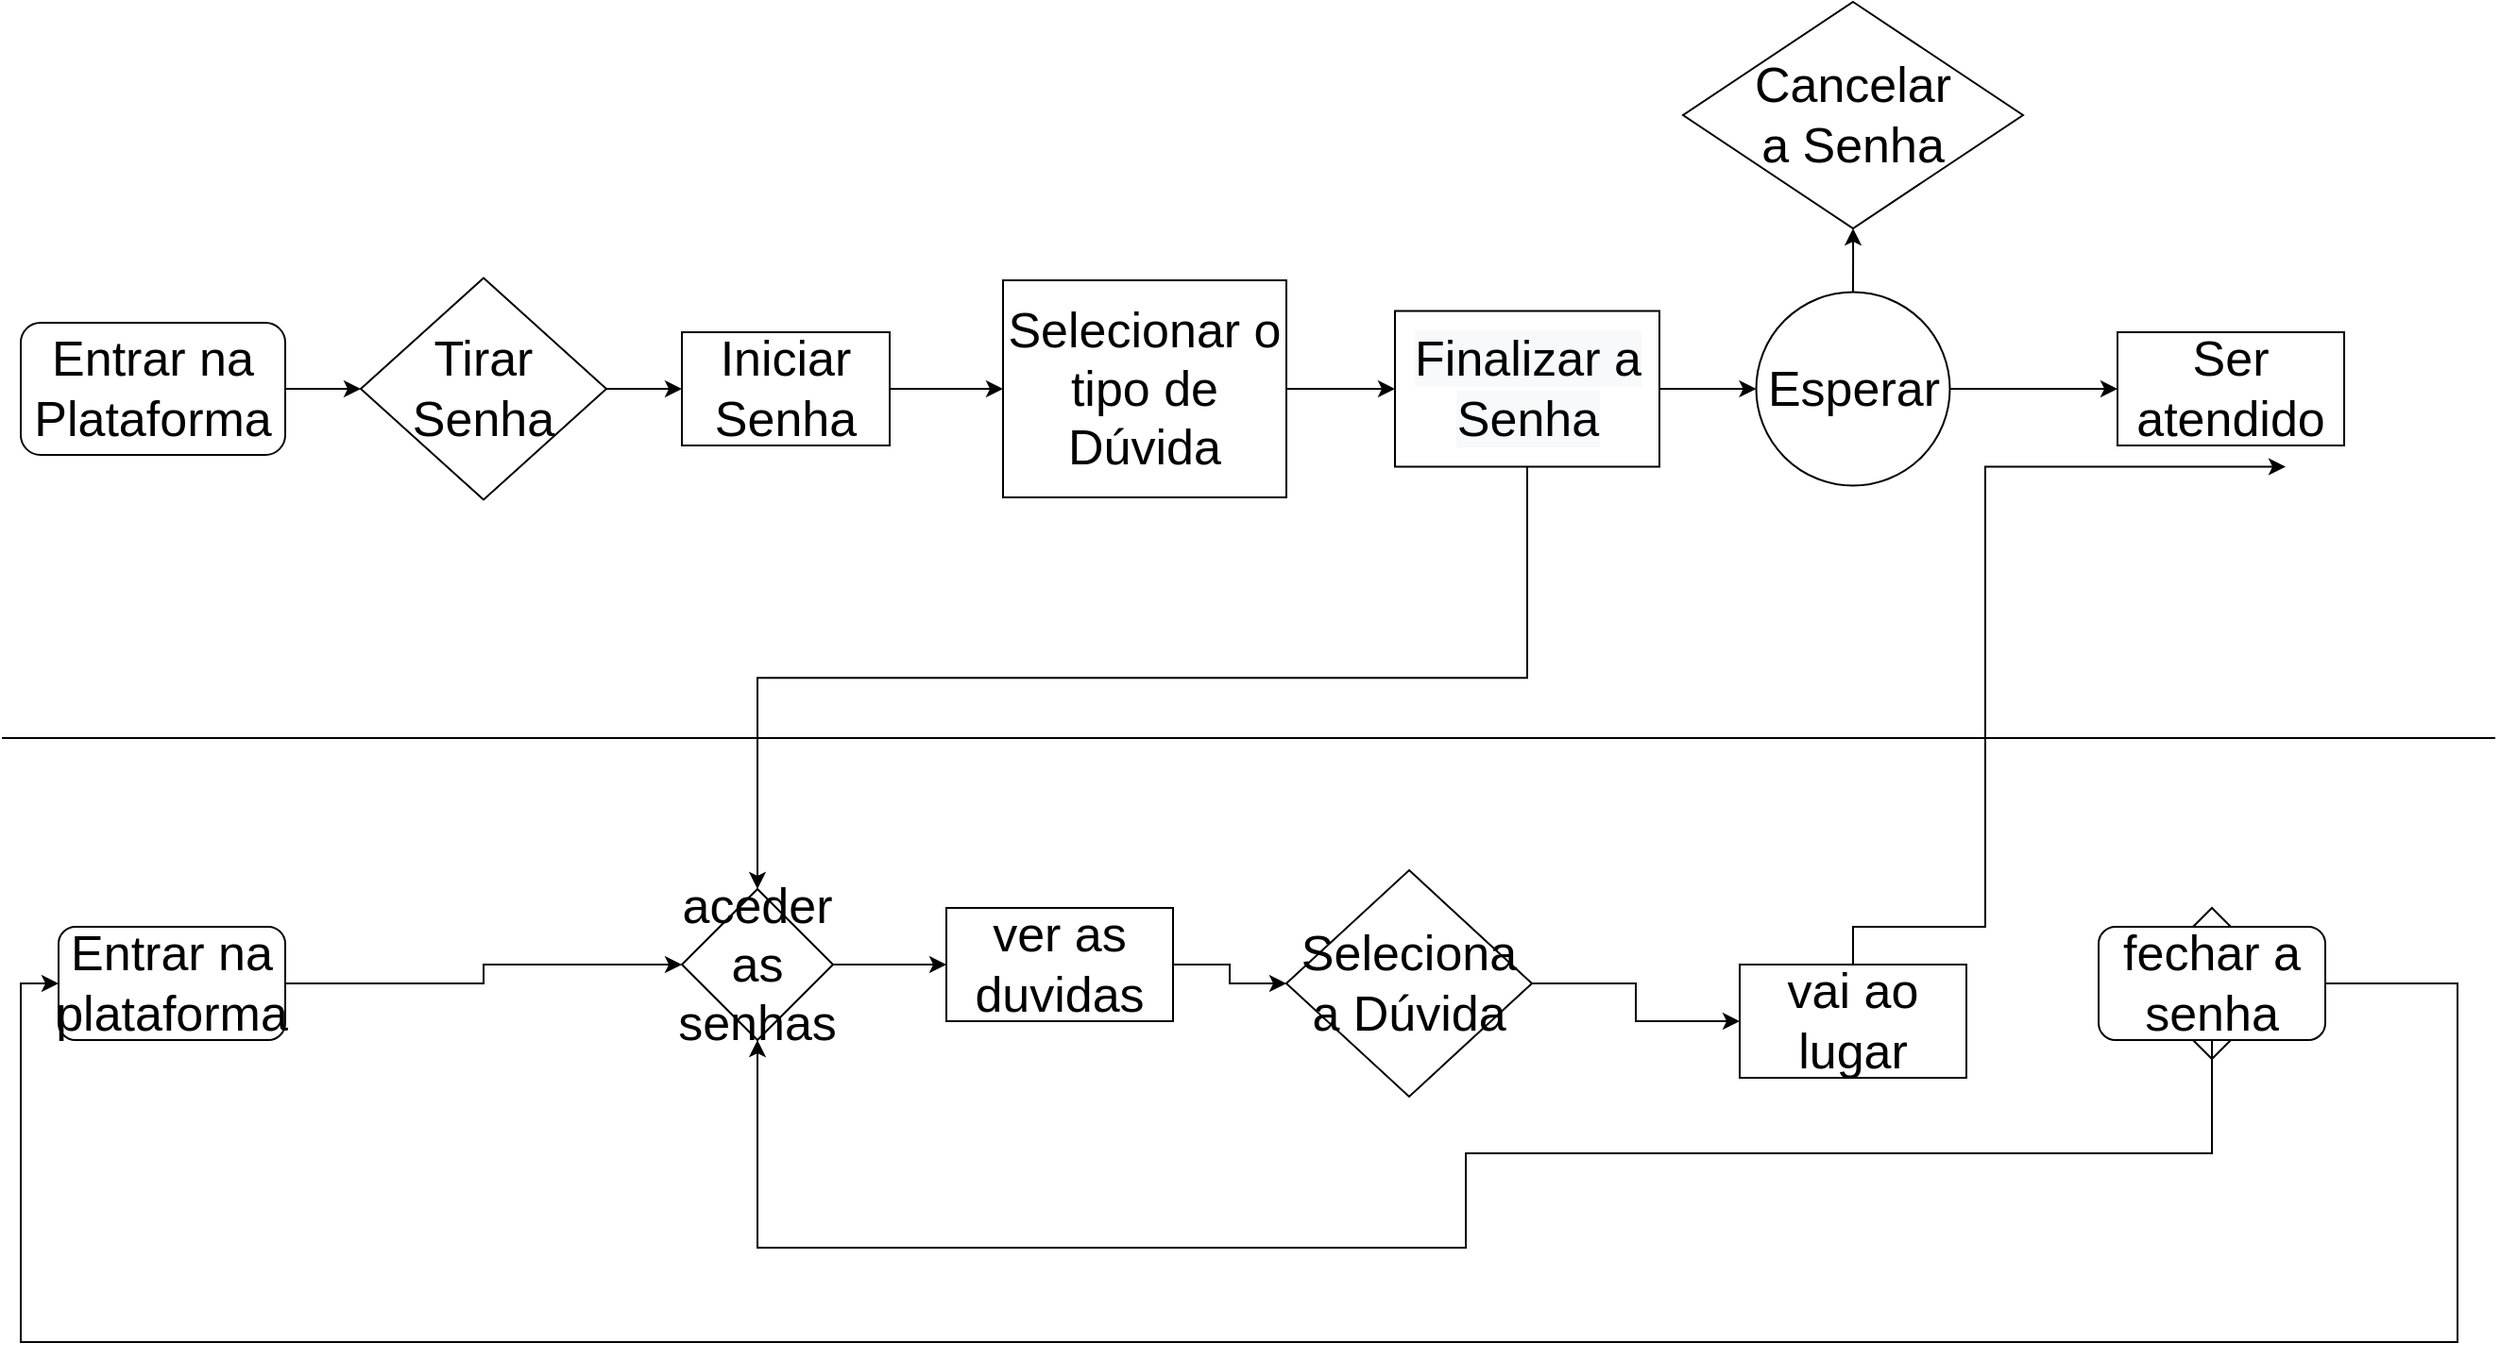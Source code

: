 <mxfile version="17.4.6" type="github">
  <diagram id="VqeVfdAjm5QrABPjtbQZ" name="Page-1">
    <mxGraphModel dx="1750" dy="2042" grid="1" gridSize="10" guides="1" tooltips="1" connect="1" arrows="1" fold="1" page="1" pageScale="1" pageWidth="827" pageHeight="1169" math="0" shadow="0">
      <root>
        <mxCell id="0" />
        <mxCell id="1" parent="0" />
        <mxCell id="rr1evjd3cK3BUrG2ZG_5-54" style="edgeStyle=orthogonalEdgeStyle;rounded=0;orthogonalLoop=1;jettySize=auto;html=1;exitX=1;exitY=0.5;exitDx=0;exitDy=0;entryX=0;entryY=0.5;entryDx=0;entryDy=0;fontSize=26;" edge="1" parent="1" source="rr1evjd3cK3BUrG2ZG_5-2" target="rr1evjd3cK3BUrG2ZG_5-11">
          <mxGeometry relative="1" as="geometry" />
        </mxCell>
        <mxCell id="rr1evjd3cK3BUrG2ZG_5-2" value="&lt;font style=&quot;font-size: 26px&quot;&gt;Entrar na Plataforma&lt;/font&gt;" style="rounded=1;whiteSpace=wrap;html=1;" vertex="1" parent="1">
          <mxGeometry x="50" y="140" width="140" height="70" as="geometry" />
        </mxCell>
        <mxCell id="rr1evjd3cK3BUrG2ZG_5-59" style="edgeStyle=orthogonalEdgeStyle;rounded=0;orthogonalLoop=1;jettySize=auto;html=1;entryX=0.5;entryY=1;entryDx=0;entryDy=0;fontSize=26;" edge="1" parent="1" source="rr1evjd3cK3BUrG2ZG_5-9" target="rr1evjd3cK3BUrG2ZG_5-16">
          <mxGeometry relative="1" as="geometry" />
        </mxCell>
        <mxCell id="rr1evjd3cK3BUrG2ZG_5-61" style="edgeStyle=orthogonalEdgeStyle;rounded=0;orthogonalLoop=1;jettySize=auto;html=1;entryX=0;entryY=0.5;entryDx=0;entryDy=0;fontSize=26;" edge="1" parent="1" source="rr1evjd3cK3BUrG2ZG_5-9" target="rr1evjd3cK3BUrG2ZG_5-20">
          <mxGeometry relative="1" as="geometry" />
        </mxCell>
        <mxCell id="rr1evjd3cK3BUrG2ZG_5-9" value="Esperar" style="ellipse;whiteSpace=wrap;html=1;aspect=fixed;fontSize=26;" vertex="1" parent="1">
          <mxGeometry x="968.75" y="123.75" width="102.5" height="102.5" as="geometry" />
        </mxCell>
        <mxCell id="rr1evjd3cK3BUrG2ZG_5-58" style="edgeStyle=orthogonalEdgeStyle;rounded=0;orthogonalLoop=1;jettySize=auto;html=1;entryX=0;entryY=0.5;entryDx=0;entryDy=0;fontSize=26;" edge="1" parent="1" source="rr1evjd3cK3BUrG2ZG_5-10" target="rr1evjd3cK3BUrG2ZG_5-13">
          <mxGeometry relative="1" as="geometry" />
        </mxCell>
        <mxCell id="rr1evjd3cK3BUrG2ZG_5-10" value="Iniciar&lt;br&gt;Senha" style="rounded=0;whiteSpace=wrap;html=1;fontSize=26;" vertex="1" parent="1">
          <mxGeometry x="400" y="145" width="110" height="60" as="geometry" />
        </mxCell>
        <mxCell id="rr1evjd3cK3BUrG2ZG_5-57" style="edgeStyle=orthogonalEdgeStyle;rounded=0;orthogonalLoop=1;jettySize=auto;html=1;entryX=0;entryY=0.5;entryDx=0;entryDy=0;fontSize=26;" edge="1" parent="1" source="rr1evjd3cK3BUrG2ZG_5-11" target="rr1evjd3cK3BUrG2ZG_5-10">
          <mxGeometry relative="1" as="geometry" />
        </mxCell>
        <mxCell id="rr1evjd3cK3BUrG2ZG_5-11" value="Tirar Senha" style="rhombus;whiteSpace=wrap;html=1;fontSize=26;" vertex="1" parent="1">
          <mxGeometry x="230" y="116.25" width="130" height="117.5" as="geometry" />
        </mxCell>
        <mxCell id="rr1evjd3cK3BUrG2ZG_5-24" style="edgeStyle=orthogonalEdgeStyle;rounded=0;orthogonalLoop=1;jettySize=auto;html=1;entryX=0;entryY=0.5;entryDx=0;entryDy=0;fontSize=26;" edge="1" parent="1" source="rr1evjd3cK3BUrG2ZG_5-13" target="rr1evjd3cK3BUrG2ZG_5-14">
          <mxGeometry relative="1" as="geometry" />
        </mxCell>
        <mxCell id="rr1evjd3cK3BUrG2ZG_5-13" value="Selecionar o tipo de Dúvida" style="rounded=0;whiteSpace=wrap;html=1;fontSize=26;" vertex="1" parent="1">
          <mxGeometry x="570" y="117.5" width="150" height="115" as="geometry" />
        </mxCell>
        <mxCell id="rr1evjd3cK3BUrG2ZG_5-25" style="edgeStyle=orthogonalEdgeStyle;rounded=0;orthogonalLoop=1;jettySize=auto;html=1;entryX=0;entryY=0.5;entryDx=0;entryDy=0;fontSize=26;" edge="1" parent="1" source="rr1evjd3cK3BUrG2ZG_5-14" target="rr1evjd3cK3BUrG2ZG_5-9">
          <mxGeometry relative="1" as="geometry" />
        </mxCell>
        <mxCell id="rr1evjd3cK3BUrG2ZG_5-41" style="edgeStyle=orthogonalEdgeStyle;rounded=0;orthogonalLoop=1;jettySize=auto;html=1;exitX=0.5;exitY=1;exitDx=0;exitDy=0;entryX=0.5;entryY=0;entryDx=0;entryDy=0;fontSize=26;" edge="1" parent="1" source="rr1evjd3cK3BUrG2ZG_5-14" target="rr1evjd3cK3BUrG2ZG_5-29">
          <mxGeometry relative="1" as="geometry" />
        </mxCell>
        <mxCell id="rr1evjd3cK3BUrG2ZG_5-14" value="&lt;span style=&quot;color: rgb(0 , 0 , 0) ; font-family: &amp;#34;helvetica&amp;#34; ; font-size: 26px ; font-style: normal ; font-weight: normal ; letter-spacing: normal ; text-align: center ; text-indent: 0px ; text-transform: none ; word-spacing: 0px ; background-color: rgb(248 , 249 , 250) ; text-decoration: none ; display: inline ; float: none&quot;&gt;Finalizar a Senha&lt;/span&gt;" style="rounded=0;whiteSpace=wrap;html=1;fontSize=26;" vertex="1" parent="1">
          <mxGeometry x="777.5" y="133.75" width="140" height="82.5" as="geometry" />
        </mxCell>
        <mxCell id="rr1evjd3cK3BUrG2ZG_5-16" value="Cancelar &lt;br&gt;a Senha" style="rhombus;whiteSpace=wrap;html=1;fontSize=26;" vertex="1" parent="1">
          <mxGeometry x="930" y="-30" width="180" height="120" as="geometry" />
        </mxCell>
        <mxCell id="rr1evjd3cK3BUrG2ZG_5-20" value="Ser atendido" style="rounded=0;whiteSpace=wrap;html=1;fontSize=26;" vertex="1" parent="1">
          <mxGeometry x="1160" y="145" width="120" height="60" as="geometry" />
        </mxCell>
        <mxCell id="rr1evjd3cK3BUrG2ZG_5-21" value="" style="endArrow=none;html=1;rounded=0;fontSize=26;" edge="1" parent="1">
          <mxGeometry width="50" height="50" relative="1" as="geometry">
            <mxPoint x="40" y="360" as="sourcePoint" />
            <mxPoint x="1360" y="360" as="targetPoint" />
          </mxGeometry>
        </mxCell>
        <mxCell id="rr1evjd3cK3BUrG2ZG_5-55" style="edgeStyle=orthogonalEdgeStyle;rounded=0;orthogonalLoop=1;jettySize=auto;html=1;entryX=0;entryY=0.5;entryDx=0;entryDy=0;fontSize=26;" edge="1" parent="1" source="rr1evjd3cK3BUrG2ZG_5-28" target="rr1evjd3cK3BUrG2ZG_5-29">
          <mxGeometry relative="1" as="geometry">
            <Array as="points">
              <mxPoint x="295" y="490" />
              <mxPoint x="295" y="480" />
            </Array>
          </mxGeometry>
        </mxCell>
        <mxCell id="rr1evjd3cK3BUrG2ZG_5-28" value="Entrar na plataforma" style="rounded=1;whiteSpace=wrap;html=1;fontSize=26;" vertex="1" parent="1">
          <mxGeometry x="70" y="460" width="120" height="60" as="geometry" />
        </mxCell>
        <mxCell id="rr1evjd3cK3BUrG2ZG_5-44" style="edgeStyle=orthogonalEdgeStyle;rounded=0;orthogonalLoop=1;jettySize=auto;html=1;exitX=1;exitY=0.5;exitDx=0;exitDy=0;entryX=0;entryY=0.5;entryDx=0;entryDy=0;fontSize=26;" edge="1" parent="1" source="rr1evjd3cK3BUrG2ZG_5-29" target="rr1evjd3cK3BUrG2ZG_5-36">
          <mxGeometry relative="1" as="geometry" />
        </mxCell>
        <mxCell id="rr1evjd3cK3BUrG2ZG_5-29" value="aceder as senhas" style="rhombus;whiteSpace=wrap;html=1;fontSize=26;" vertex="1" parent="1">
          <mxGeometry x="400" y="440" width="80" height="80" as="geometry" />
        </mxCell>
        <mxCell id="rr1evjd3cK3BUrG2ZG_5-40" style="edgeStyle=orthogonalEdgeStyle;rounded=0;orthogonalLoop=1;jettySize=auto;html=1;exitX=0.5;exitY=0;exitDx=0;exitDy=0;entryX=0.5;entryY=1;entryDx=0;entryDy=0;fontSize=26;" edge="1" parent="1" source="rr1evjd3cK3BUrG2ZG_5-31">
          <mxGeometry relative="1" as="geometry">
            <mxPoint x="1249" y="216.25" as="targetPoint" />
            <Array as="points">
              <mxPoint x="1090" y="460" />
            </Array>
          </mxGeometry>
        </mxCell>
        <mxCell id="rr1evjd3cK3BUrG2ZG_5-31" value="vai ao lugar" style="rounded=0;whiteSpace=wrap;html=1;fontSize=26;" vertex="1" parent="1">
          <mxGeometry x="960" y="480" width="120" height="60" as="geometry" />
        </mxCell>
        <mxCell id="rr1evjd3cK3BUrG2ZG_5-34" value="" style="rhombus;whiteSpace=wrap;html=1;fontSize=26;" vertex="1" parent="1">
          <mxGeometry x="1170" y="450" width="80" height="80" as="geometry" />
        </mxCell>
        <mxCell id="rr1evjd3cK3BUrG2ZG_5-50" style="edgeStyle=orthogonalEdgeStyle;rounded=0;orthogonalLoop=1;jettySize=auto;html=1;entryX=0;entryY=0.5;entryDx=0;entryDy=0;fontSize=26;" edge="1" parent="1" source="rr1evjd3cK3BUrG2ZG_5-35" target="rr1evjd3cK3BUrG2ZG_5-28">
          <mxGeometry relative="1" as="geometry">
            <Array as="points">
              <mxPoint x="1340" y="490" />
              <mxPoint x="1340" y="680" />
              <mxPoint x="50" y="680" />
              <mxPoint x="50" y="490" />
            </Array>
          </mxGeometry>
        </mxCell>
        <mxCell id="rr1evjd3cK3BUrG2ZG_5-56" style="edgeStyle=orthogonalEdgeStyle;rounded=0;orthogonalLoop=1;jettySize=auto;html=1;entryX=0.5;entryY=1;entryDx=0;entryDy=0;fontSize=26;" edge="1" parent="1" source="rr1evjd3cK3BUrG2ZG_5-35" target="rr1evjd3cK3BUrG2ZG_5-29">
          <mxGeometry relative="1" as="geometry">
            <Array as="points">
              <mxPoint x="1210" y="580" />
              <mxPoint x="815" y="580" />
              <mxPoint x="815" y="630" />
              <mxPoint x="440" y="630" />
            </Array>
          </mxGeometry>
        </mxCell>
        <mxCell id="rr1evjd3cK3BUrG2ZG_5-35" value="fechar a senha" style="rounded=1;whiteSpace=wrap;html=1;fontSize=26;" vertex="1" parent="1">
          <mxGeometry x="1150" y="460" width="120" height="60" as="geometry" />
        </mxCell>
        <mxCell id="rr1evjd3cK3BUrG2ZG_5-45" style="edgeStyle=orthogonalEdgeStyle;rounded=0;orthogonalLoop=1;jettySize=auto;html=1;exitX=1;exitY=0.5;exitDx=0;exitDy=0;entryX=0;entryY=0.5;entryDx=0;entryDy=0;fontSize=26;" edge="1" parent="1" source="rr1evjd3cK3BUrG2ZG_5-36" target="rr1evjd3cK3BUrG2ZG_5-38">
          <mxGeometry relative="1" as="geometry" />
        </mxCell>
        <mxCell id="rr1evjd3cK3BUrG2ZG_5-36" value="ver as duvidas" style="rounded=0;whiteSpace=wrap;html=1;fontSize=26;" vertex="1" parent="1">
          <mxGeometry x="540" y="450" width="120" height="60" as="geometry" />
        </mxCell>
        <mxCell id="rr1evjd3cK3BUrG2ZG_5-46" style="edgeStyle=orthogonalEdgeStyle;rounded=0;orthogonalLoop=1;jettySize=auto;html=1;entryX=0;entryY=0.5;entryDx=0;entryDy=0;fontSize=26;" edge="1" parent="1" source="rr1evjd3cK3BUrG2ZG_5-38" target="rr1evjd3cK3BUrG2ZG_5-31">
          <mxGeometry relative="1" as="geometry" />
        </mxCell>
        <mxCell id="rr1evjd3cK3BUrG2ZG_5-38" value="Seleciona a Dúvida" style="rhombus;whiteSpace=wrap;html=1;fontSize=26;" vertex="1" parent="1">
          <mxGeometry x="720" y="430" width="130" height="120" as="geometry" />
        </mxCell>
      </root>
    </mxGraphModel>
  </diagram>
</mxfile>
